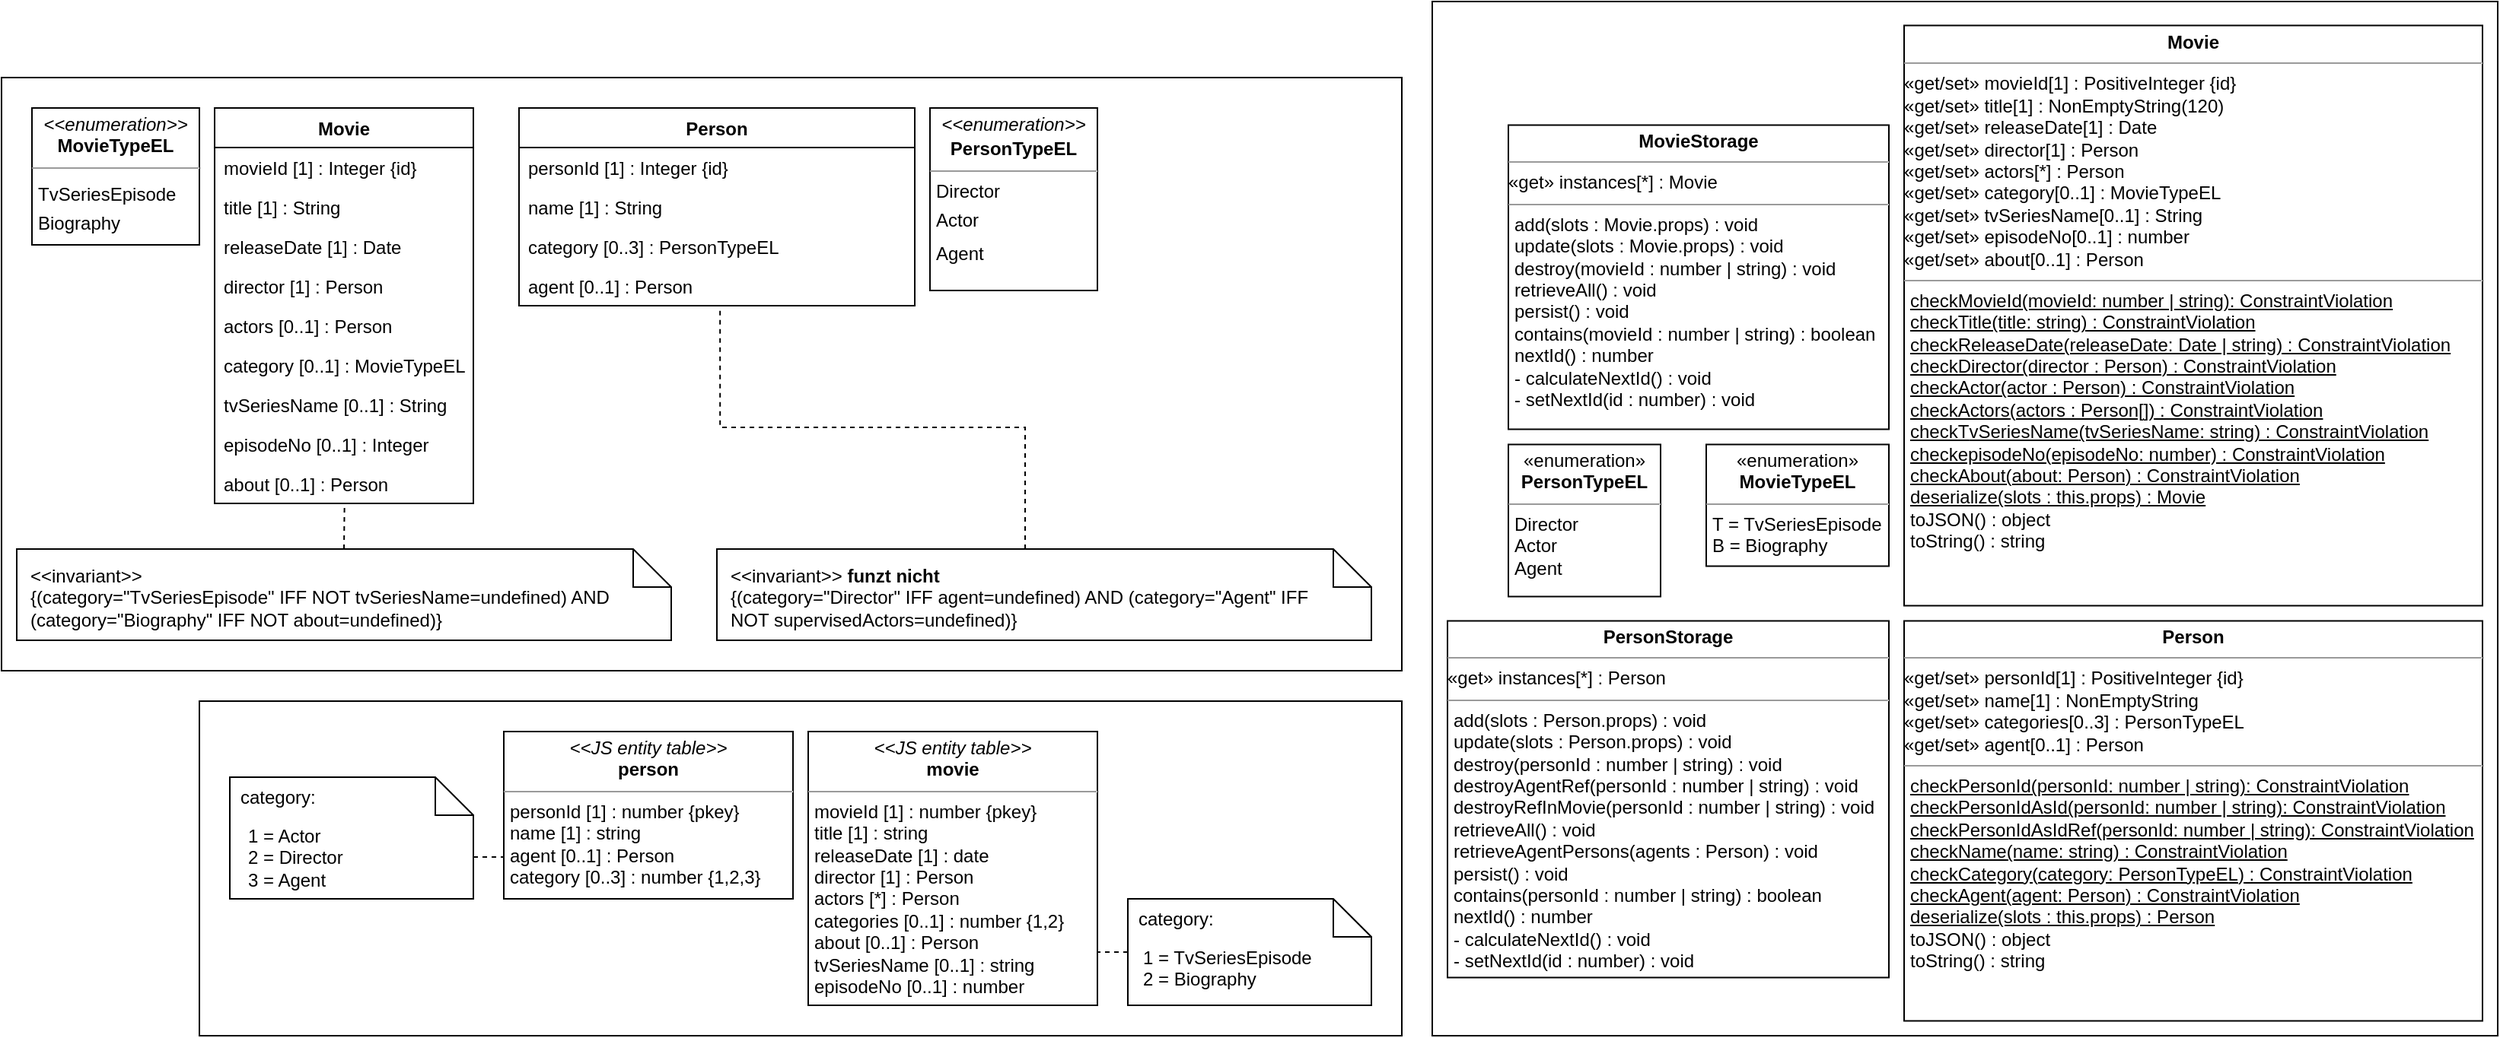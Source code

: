 <mxfile version="14.4.3" type="device"><diagram id="C5RBs43oDa-KdzZeNtuy" name="Page-1"><mxGraphModel dx="1673" dy="967" grid="1" gridSize="10" guides="1" tooltips="1" connect="1" arrows="1" fold="1" page="1" pageScale="1" pageWidth="827" pageHeight="1169" math="0" shadow="0"><root><mxCell id="WIyWlLk6GJQsqaUBKTNV-0"/><mxCell id="WIyWlLk6GJQsqaUBKTNV-1" parent="WIyWlLk6GJQsqaUBKTNV-0"/><mxCell id="AiDLOVxyyyKSVVSem9uU-31" value="" style="rounded=0;whiteSpace=wrap;html=1;" parent="WIyWlLk6GJQsqaUBKTNV-1" vertex="1"><mxGeometry x="210" y="710" width="790" height="220" as="geometry"/></mxCell><mxCell id="AiDLOVxyyyKSVVSem9uU-30" value="" style="rounded=0;whiteSpace=wrap;html=1;" parent="WIyWlLk6GJQsqaUBKTNV-1" vertex="1"><mxGeometry x="1020" y="250" width="700" height="680" as="geometry"/></mxCell><mxCell id="AiDLOVxyyyKSVVSem9uU-29" value="" style="rounded=0;whiteSpace=wrap;html=1;" parent="WIyWlLk6GJQsqaUBKTNV-1" vertex="1"><mxGeometry x="80" y="300" width="920" height="390" as="geometry"/></mxCell><mxCell id="E2yYPZg1wh969ZT313KY-0" value="Movie" style="swimlane;fontStyle=1;childLayout=stackLayout;horizontal=1;startSize=26;fillColor=none;horizontalStack=0;resizeParent=1;resizeParentMax=0;resizeLast=0;collapsible=1;marginBottom=0;" parent="WIyWlLk6GJQsqaUBKTNV-1" vertex="1"><mxGeometry x="220" y="320" width="170" height="260" as="geometry"/></mxCell><mxCell id="E2yYPZg1wh969ZT313KY-1" value="movieId [1] : Integer {id}" style="text;strokeColor=none;fillColor=none;align=left;verticalAlign=top;spacingLeft=4;spacingRight=4;overflow=hidden;rotatable=0;points=[[0,0.5],[1,0.5]];portConstraint=eastwest;" parent="E2yYPZg1wh969ZT313KY-0" vertex="1"><mxGeometry y="26" width="170" height="26" as="geometry"/></mxCell><mxCell id="E2yYPZg1wh969ZT313KY-2" value="title [1] : String" style="text;strokeColor=none;fillColor=none;align=left;verticalAlign=top;spacingLeft=4;spacingRight=4;overflow=hidden;rotatable=0;points=[[0,0.5],[1,0.5]];portConstraint=eastwest;" parent="E2yYPZg1wh969ZT313KY-0" vertex="1"><mxGeometry y="52" width="170" height="26" as="geometry"/></mxCell><mxCell id="E2yYPZg1wh969ZT313KY-3" value="releaseDate [1] : Date" style="text;strokeColor=none;fillColor=none;align=left;verticalAlign=top;spacingLeft=4;spacingRight=4;overflow=hidden;rotatable=0;points=[[0,0.5],[1,0.5]];portConstraint=eastwest;" parent="E2yYPZg1wh969ZT313KY-0" vertex="1"><mxGeometry y="78" width="170" height="26" as="geometry"/></mxCell><mxCell id="E2yYPZg1wh969ZT313KY-18" value="director [1] : Person" style="text;strokeColor=none;fillColor=none;align=left;verticalAlign=top;spacingLeft=4;spacingRight=4;overflow=hidden;rotatable=0;points=[[0,0.5],[1,0.5]];portConstraint=eastwest;" parent="E2yYPZg1wh969ZT313KY-0" vertex="1"><mxGeometry y="104" width="170" height="26" as="geometry"/></mxCell><mxCell id="E2yYPZg1wh969ZT313KY-19" value="actors [0..1] : Person" style="text;strokeColor=none;fillColor=none;align=left;verticalAlign=top;spacingLeft=4;spacingRight=4;overflow=hidden;rotatable=0;points=[[0,0.5],[1,0.5]];portConstraint=eastwest;" parent="E2yYPZg1wh969ZT313KY-0" vertex="1"><mxGeometry y="130" width="170" height="26" as="geometry"/></mxCell><mxCell id="E2yYPZg1wh969ZT313KY-4" value="category [0..1] : MovieTypeEL" style="text;strokeColor=none;fillColor=none;align=left;verticalAlign=top;spacingLeft=4;spacingRight=4;overflow=hidden;rotatable=0;points=[[0,0.5],[1,0.5]];portConstraint=eastwest;" parent="E2yYPZg1wh969ZT313KY-0" vertex="1"><mxGeometry y="156" width="170" height="26" as="geometry"/></mxCell><mxCell id="E2yYPZg1wh969ZT313KY-7" value="tvSeriesName [0..1] : String" style="text;strokeColor=none;fillColor=none;align=left;verticalAlign=top;spacingLeft=4;spacingRight=4;overflow=hidden;rotatable=0;points=[[0,0.5],[1,0.5]];portConstraint=eastwest;" parent="E2yYPZg1wh969ZT313KY-0" vertex="1"><mxGeometry y="182" width="170" height="26" as="geometry"/></mxCell><mxCell id="E2yYPZg1wh969ZT313KY-5" value="episodeNo [0..1] : Integer" style="text;strokeColor=none;fillColor=none;align=left;verticalAlign=top;spacingLeft=4;spacingRight=4;overflow=hidden;rotatable=0;points=[[0,0.5],[1,0.5]];portConstraint=eastwest;" parent="E2yYPZg1wh969ZT313KY-0" vertex="1"><mxGeometry y="208" width="170" height="26" as="geometry"/></mxCell><mxCell id="E2yYPZg1wh969ZT313KY-6" value="about [0..1] : Person" style="text;strokeColor=none;fillColor=none;align=left;verticalAlign=top;spacingLeft=4;spacingRight=4;overflow=hidden;rotatable=0;points=[[0,0.5],[1,0.5]];portConstraint=eastwest;" parent="E2yYPZg1wh969ZT313KY-0" vertex="1"><mxGeometry y="234" width="170" height="26" as="geometry"/></mxCell><mxCell id="E2yYPZg1wh969ZT313KY-15" value="&lt;p style=&quot;margin: 0px ; margin-top: 4px ; text-align: center&quot;&gt;&lt;i&gt;&amp;lt;&amp;lt;enumeration&amp;gt;&amp;gt;&lt;/i&gt;&lt;br&gt;&lt;b&gt;MovieTypeEL&lt;/b&gt;&lt;/p&gt;&lt;hr size=&quot;1&quot;&gt;&lt;p style=&quot;margin: 0px 0px 0px 4px ; line-height: 190%&quot;&gt;TvSeriesEpisode&lt;/p&gt;&lt;p style=&quot;margin: 0px ; margin-left: 4px&quot;&gt;Biography&lt;/p&gt;" style="verticalAlign=top;align=left;overflow=fill;fontSize=12;fontFamily=Helvetica;html=1;" parent="WIyWlLk6GJQsqaUBKTNV-1" vertex="1"><mxGeometry x="100" y="320" width="110" height="90" as="geometry"/></mxCell><mxCell id="E2yYPZg1wh969ZT313KY-17" style="edgeStyle=orthogonalEdgeStyle;rounded=0;orthogonalLoop=1;jettySize=auto;html=1;exitX=0.5;exitY=0;exitDx=0;exitDy=0;exitPerimeter=0;entryX=0.502;entryY=1.026;entryDx=0;entryDy=0;entryPerimeter=0;dashed=1;endArrow=none;endFill=0;" parent="WIyWlLk6GJQsqaUBKTNV-1" source="E2yYPZg1wh969ZT313KY-16" target="E2yYPZg1wh969ZT313KY-6" edge="1"><mxGeometry relative="1" as="geometry"/></mxCell><mxCell id="E2yYPZg1wh969ZT313KY-16" value="&amp;lt;&amp;lt;invariant&amp;gt;&amp;gt;&lt;br&gt;{(category=&quot;TvSeriesEpisode&quot; IFF NOT tvSeriesName=undefined) AND (category=&quot;Biography&quot; IFF NOT about=undefined)}" style="shape=note2;boundedLbl=1;whiteSpace=wrap;html=1;size=25;verticalAlign=top;align=left;spacingLeft=7;spacingTop=-21;" parent="WIyWlLk6GJQsqaUBKTNV-1" vertex="1"><mxGeometry x="90" y="610" width="430" height="60" as="geometry"/></mxCell><mxCell id="E2yYPZg1wh969ZT313KY-25" value="Person" style="swimlane;fontStyle=1;childLayout=stackLayout;horizontal=1;startSize=26;fillColor=none;horizontalStack=0;resizeParent=1;resizeParentMax=0;resizeLast=0;collapsible=1;marginBottom=0;align=center;" parent="WIyWlLk6GJQsqaUBKTNV-1" vertex="1"><mxGeometry x="420" y="320" width="260" height="130" as="geometry"/></mxCell><mxCell id="E2yYPZg1wh969ZT313KY-26" value="personId [1] : Integer {id}" style="text;strokeColor=none;fillColor=none;align=left;verticalAlign=top;spacingLeft=4;spacingRight=4;overflow=hidden;rotatable=0;points=[[0,0.5],[1,0.5]];portConstraint=eastwest;" parent="E2yYPZg1wh969ZT313KY-25" vertex="1"><mxGeometry y="26" width="260" height="26" as="geometry"/></mxCell><mxCell id="E2yYPZg1wh969ZT313KY-27" value="name [1] : String" style="text;strokeColor=none;fillColor=none;align=left;verticalAlign=top;spacingLeft=4;spacingRight=4;overflow=hidden;rotatable=0;points=[[0,0.5],[1,0.5]];portConstraint=eastwest;" parent="E2yYPZg1wh969ZT313KY-25" vertex="1"><mxGeometry y="52" width="260" height="26" as="geometry"/></mxCell><mxCell id="E2yYPZg1wh969ZT313KY-29" value="category [0..3] : PersonTypeEL" style="text;strokeColor=none;fillColor=none;align=left;verticalAlign=top;spacingLeft=4;spacingRight=4;overflow=hidden;rotatable=0;points=[[0,0.5],[1,0.5]];portConstraint=eastwest;" parent="E2yYPZg1wh969ZT313KY-25" vertex="1"><mxGeometry y="78" width="260" height="26" as="geometry"/></mxCell><mxCell id="E2yYPZg1wh969ZT313KY-31" value="agent [0..1] : Person" style="text;strokeColor=none;fillColor=none;align=left;verticalAlign=top;spacingLeft=4;spacingRight=4;overflow=hidden;rotatable=0;points=[[0,0.5],[1,0.5]];portConstraint=eastwest;" parent="E2yYPZg1wh969ZT313KY-25" vertex="1"><mxGeometry y="104" width="260" height="26" as="geometry"/></mxCell><mxCell id="E2yYPZg1wh969ZT313KY-30" value="&lt;p style=&quot;margin: 4px 0px 0px ; text-align: center ; line-height: 130%&quot;&gt;&lt;i&gt;&amp;lt;&amp;lt;enumeration&amp;gt;&amp;gt;&lt;/i&gt;&lt;br&gt;&lt;b&gt;PersonTypeEL&lt;/b&gt;&lt;/p&gt;&lt;hr size=&quot;1&quot;&gt;&lt;p style=&quot;margin: 0px 0px 0px 4px ; line-height: 120%&quot;&gt;Director&lt;/p&gt;&lt;p style=&quot;margin: 0px 0px 0px 4px ; line-height: 190%&quot;&gt;&lt;span style=&quot;line-height: 60%&quot;&gt;Actor&lt;/span&gt;&lt;/p&gt;&lt;p style=&quot;margin: 0px 0px 0px 4px ; line-height: 190%&quot;&gt;&lt;span style=&quot;line-height: 60%&quot;&gt;Agent&lt;/span&gt;&lt;/p&gt;" style="verticalAlign=top;align=left;overflow=fill;fontSize=12;fontFamily=Helvetica;html=1;" parent="WIyWlLk6GJQsqaUBKTNV-1" vertex="1"><mxGeometry x="690" y="320" width="110" height="120" as="geometry"/></mxCell><mxCell id="E2yYPZg1wh969ZT313KY-37" style="edgeStyle=orthogonalEdgeStyle;rounded=0;orthogonalLoop=1;jettySize=auto;html=1;exitX=0;exitY=0;exitDx=202.5;exitDy=0;exitPerimeter=0;entryX=0.508;entryY=0.996;entryDx=0;entryDy=0;dashed=1;endArrow=none;endFill=0;entryPerimeter=0;" parent="WIyWlLk6GJQsqaUBKTNV-1" source="E2yYPZg1wh969ZT313KY-36" target="E2yYPZg1wh969ZT313KY-31" edge="1"><mxGeometry relative="1" as="geometry"><mxPoint x="680.0" y="463.0" as="targetPoint"/></mxGeometry></mxCell><mxCell id="E2yYPZg1wh969ZT313KY-36" value="&amp;lt;&amp;lt;invariant&amp;gt;&amp;gt; &lt;b&gt;funzt nicht&lt;/b&gt;&lt;br&gt;{(category=&quot;Director&quot; IFF agent=undefined) AND (category=&quot;Agent&quot; IFF &lt;br&gt;NOT supervisedActors=undefined)}" style="shape=note2;boundedLbl=1;whiteSpace=wrap;html=1;size=25;verticalAlign=top;align=left;spacingLeft=7;spacingTop=-21;" parent="WIyWlLk6GJQsqaUBKTNV-1" vertex="1"><mxGeometry x="550" y="610" width="430" height="60" as="geometry"/></mxCell><mxCell id="AiDLOVxyyyKSVVSem9uU-12" value="&lt;p style=&quot;margin: 0px ; margin-top: 4px ; text-align: center&quot;&gt;&lt;i&gt;&amp;lt;&amp;lt;JS entity table&amp;gt;&amp;gt;&lt;/i&gt;&lt;br&gt;&lt;b&gt;movie&lt;/b&gt;&lt;/p&gt;&lt;hr size=&quot;1&quot;&gt;&lt;p style=&quot;margin: 0px ; margin-left: 4px&quot;&gt;movieId [1] : number {pkey}&lt;/p&gt;&lt;p style=&quot;margin: 0px ; margin-left: 4px&quot;&gt;title [1] : string&lt;/p&gt;&lt;p style=&quot;margin: 0px ; margin-left: 4px&quot;&gt;releaseDate [1] : date&lt;/p&gt;&lt;p style=&quot;margin: 0px ; margin-left: 4px&quot;&gt;director [1] : Person&lt;/p&gt;&lt;p style=&quot;margin: 0px ; margin-left: 4px&quot;&gt;actors [*] : Person&lt;/p&gt;&lt;p style=&quot;margin: 0px ; margin-left: 4px&quot;&gt;categories [0..1] : number {1,2}&lt;/p&gt;&lt;p style=&quot;margin: 0px ; margin-left: 4px&quot;&gt;about [0..1] : Person&lt;/p&gt;&lt;p style=&quot;margin: 0px ; margin-left: 4px&quot;&gt;tvSeriesName [0..1] : string&lt;/p&gt;&lt;p style=&quot;margin: 0px ; margin-left: 4px&quot;&gt;episodeNo [0..1] : number&lt;/p&gt;" style="verticalAlign=top;align=left;overflow=fill;fontSize=12;fontFamily=Helvetica;html=1;" parent="WIyWlLk6GJQsqaUBKTNV-1" vertex="1"><mxGeometry x="610" y="730" width="190" height="180" as="geometry"/></mxCell><mxCell id="AiDLOVxyyyKSVVSem9uU-15" style="edgeStyle=orthogonalEdgeStyle;rounded=0;orthogonalLoop=1;jettySize=auto;html=1;exitX=0;exitY=0.5;exitDx=0;exitDy=0;exitPerimeter=0;entryX=1;entryY=0.75;entryDx=0;entryDy=0;dashed=1;endArrow=none;endFill=0;" parent="WIyWlLk6GJQsqaUBKTNV-1" source="AiDLOVxyyyKSVVSem9uU-13" target="AiDLOVxyyyKSVVSem9uU-12" edge="1"><mxGeometry relative="1" as="geometry"/></mxCell><mxCell id="AiDLOVxyyyKSVVSem9uU-13" value="1 = TvSeriesEpisode&lt;br&gt;2 = Biography" style="shape=note2;boundedLbl=1;whiteSpace=wrap;html=1;size=25;verticalAlign=top;align=left;spacingLeft=8;" parent="WIyWlLk6GJQsqaUBKTNV-1" vertex="1"><mxGeometry x="820" y="840" width="160" height="70" as="geometry"/></mxCell><mxCell id="AiDLOVxyyyKSVVSem9uU-14" value="category:" style="resizeWidth=1;part=1;strokeColor=none;fillColor=none;align=left;spacingLeft=5;" parent="AiDLOVxyyyKSVVSem9uU-13" vertex="1"><mxGeometry width="160" height="25" relative="1" as="geometry"/></mxCell><mxCell id="AiDLOVxyyyKSVVSem9uU-17" value="&lt;p style=&quot;margin: 0px ; margin-top: 4px ; text-align: center&quot;&gt;&lt;b&gt;MovieStorage&lt;/b&gt;&lt;/p&gt;&lt;hr size=&quot;1&quot;&gt;&lt;p style=&quot;margin: 0px ; margin-left: 4px&quot;&gt;&lt;/p&gt;&lt;span style=&quot;text-align: center&quot;&gt;«get» instances[*] : Movie&lt;/span&gt;&lt;span style=&quot;text-align: center&quot;&gt;&lt;br&gt;&lt;/span&gt;&lt;hr size=&quot;1&quot;&gt;&lt;p style=&quot;margin: 0px ; margin-left: 4px&quot;&gt;add(slots : Movie.props) : void&lt;/p&gt;&lt;p style=&quot;margin: 0px ; margin-left: 4px&quot;&gt;update(slots : Movie.props) : void&lt;/p&gt;&lt;p style=&quot;margin: 0px ; margin-left: 4px&quot;&gt;destroy(movieId : number | string) : void&lt;/p&gt;&lt;p style=&quot;margin: 0px ; margin-left: 4px&quot;&gt;retrieveAll() : void&lt;/p&gt;&lt;p style=&quot;margin: 0px ; margin-left: 4px&quot;&gt;persist() : void&lt;/p&gt;&lt;p style=&quot;margin: 0px ; margin-left: 4px&quot;&gt;contains(movieId : number | string) : boolean&lt;/p&gt;&lt;p style=&quot;margin: 0px ; margin-left: 4px&quot;&gt;nextId() : number&lt;/p&gt;&lt;p style=&quot;margin: 0px ; margin-left: 4px&quot;&gt;- calculateNextId() : void&lt;/p&gt;&lt;p style=&quot;margin: 0px ; margin-left: 4px&quot;&gt;- setNextId(id : number) : void&lt;/p&gt;" style="verticalAlign=top;align=left;overflow=fill;fontSize=12;fontFamily=Helvetica;html=1;" parent="WIyWlLk6GJQsqaUBKTNV-1" vertex="1"><mxGeometry x="1070" y="331.25" width="250" height="200" as="geometry"/></mxCell><mxCell id="AiDLOVxyyyKSVVSem9uU-27" value="&lt;p style=&quot;margin: 0px ; margin-top: 4px ; text-align: center&quot;&gt;«enumeration»&lt;br&gt;&lt;b&gt;MovieTypeEL&lt;/b&gt;&lt;/p&gt;&lt;hr size=&quot;1&quot;&gt;&lt;p style=&quot;margin: 0px ; margin-left: 4px&quot;&gt;T = TvSeriesEpisode&lt;/p&gt;&lt;p style=&quot;margin: 0px ; margin-left: 4px&quot;&gt;B = Biography&lt;/p&gt;" style="verticalAlign=top;align=left;overflow=fill;fontSize=12;fontFamily=Helvetica;html=1;" parent="WIyWlLk6GJQsqaUBKTNV-1" vertex="1"><mxGeometry x="1200" y="541.25" width="120" height="80" as="geometry"/></mxCell><mxCell id="AiDLOVxyyyKSVVSem9uU-28" value="&lt;p style=&quot;margin: 0px ; margin-top: 4px ; text-align: center&quot;&gt;«enumeration»&lt;br&gt;&lt;b&gt;PersonTypeEL&lt;/b&gt;&lt;/p&gt;&lt;hr size=&quot;1&quot;&gt;&lt;p style=&quot;margin: 0px ; margin-left: 4px&quot;&gt;Director&lt;/p&gt;&lt;p style=&quot;margin: 0px ; margin-left: 4px&quot;&gt;Actor&lt;/p&gt;&lt;p style=&quot;margin: 0px ; margin-left: 4px&quot;&gt;Agent&lt;/p&gt;" style="verticalAlign=top;align=left;overflow=fill;fontSize=12;fontFamily=Helvetica;html=1;" parent="WIyWlLk6GJQsqaUBKTNV-1" vertex="1"><mxGeometry x="1070" y="541.25" width="100" height="100" as="geometry"/></mxCell><mxCell id="dE9CuLS5bQ9Xyj6-tL4y-0" value="&lt;p style=&quot;margin: 0px ; margin-top: 4px ; text-align: center&quot;&gt;&lt;i&gt;&amp;lt;&amp;lt;JS entity table&amp;gt;&amp;gt;&lt;/i&gt;&lt;br&gt;&lt;b&gt;person&lt;/b&gt;&lt;/p&gt;&lt;hr size=&quot;1&quot;&gt;&lt;p style=&quot;margin: 0px ; margin-left: 4px&quot;&gt;personId [1] : number {pkey}&lt;/p&gt;&lt;p style=&quot;margin: 0px ; margin-left: 4px&quot;&gt;name [1] : string&lt;/p&gt;&lt;p style=&quot;margin: 0px ; margin-left: 4px&quot;&gt;agent [0..1] : Person&lt;/p&gt;&lt;p style=&quot;margin: 0px ; margin-left: 4px&quot;&gt;category [0..3] : number {1,2,3}&lt;/p&gt;&lt;p style=&quot;margin: 0px ; margin-left: 4px&quot;&gt;&lt;br&gt;&lt;/p&gt;" style="verticalAlign=top;align=left;overflow=fill;fontSize=12;fontFamily=Helvetica;html=1;" parent="WIyWlLk6GJQsqaUBKTNV-1" vertex="1"><mxGeometry x="410" y="730" width="190" height="110" as="geometry"/></mxCell><mxCell id="dE9CuLS5bQ9Xyj6-tL4y-4" style="edgeStyle=orthogonalEdgeStyle;rounded=0;orthogonalLoop=1;jettySize=auto;html=1;exitX=0;exitY=0;exitDx=160;exitDy=52.5;exitPerimeter=0;entryX=0;entryY=0.75;entryDx=0;entryDy=0;dashed=1;endArrow=none;endFill=0;" parent="WIyWlLk6GJQsqaUBKTNV-1" source="dE9CuLS5bQ9Xyj6-tL4y-2" target="dE9CuLS5bQ9Xyj6-tL4y-0" edge="1"><mxGeometry relative="1" as="geometry"/></mxCell><mxCell id="dE9CuLS5bQ9Xyj6-tL4y-2" value="1 = Actor&lt;br&gt;2 = Director&lt;br&gt;3 = Agent" style="shape=note2;boundedLbl=1;whiteSpace=wrap;html=1;size=25;verticalAlign=top;align=left;spacingLeft=10;" parent="WIyWlLk6GJQsqaUBKTNV-1" vertex="1"><mxGeometry x="230" y="760" width="160" height="80" as="geometry"/></mxCell><mxCell id="dE9CuLS5bQ9Xyj6-tL4y-3" value="category:" style="resizeWidth=1;part=1;strokeColor=none;fillColor=none;align=left;spacingLeft=5;" parent="dE9CuLS5bQ9Xyj6-tL4y-2" vertex="1"><mxGeometry width="160" height="25" relative="1" as="geometry"/></mxCell><mxCell id="YfZg4eEFygi1ZhJbzf4j-0" value="&lt;p style=&quot;margin: 0px ; margin-top: 4px ; text-align: center&quot;&gt;&lt;b&gt;PersonStorage&lt;/b&gt;&lt;/p&gt;&lt;hr size=&quot;1&quot;&gt;&lt;p style=&quot;margin: 0px ; margin-left: 4px&quot;&gt;&lt;/p&gt;&lt;span style=&quot;text-align: center&quot;&gt;«get» instances[*] : Person&lt;/span&gt;&lt;span style=&quot;text-align: center&quot;&gt;&lt;br&gt;&lt;/span&gt;&lt;hr size=&quot;1&quot;&gt;&lt;p style=&quot;margin: 0px ; margin-left: 4px&quot;&gt;add(slots : Person.props) : void&lt;/p&gt;&lt;p style=&quot;margin: 0px ; margin-left: 4px&quot;&gt;update(slots : Person.props) : void&lt;/p&gt;&lt;p style=&quot;margin: 0px ; margin-left: 4px&quot;&gt;destroy(personId : number | string) : void&lt;/p&gt;&lt;p style=&quot;margin: 0px ; margin-left: 4px&quot;&gt;destroyAgentRef(personId : number | string) : void&lt;/p&gt;&lt;p style=&quot;margin: 0px ; margin-left: 4px&quot;&gt;destroyRefInMovie(personId : number | string) : void&lt;/p&gt;&lt;p style=&quot;margin: 0px ; margin-left: 4px&quot;&gt;retrieveAll() : void&lt;/p&gt;&lt;p style=&quot;margin: 0px ; margin-left: 4px&quot;&gt;retrieveAgentPersons(agents : Person) : void&lt;/p&gt;&lt;p style=&quot;margin: 0px ; margin-left: 4px&quot;&gt;persist() : void&lt;/p&gt;&lt;p style=&quot;margin: 0px ; margin-left: 4px&quot;&gt;contains(personId : number | string) : boolean&lt;/p&gt;&lt;p style=&quot;margin: 0px ; margin-left: 4px&quot;&gt;nextId() : number&lt;/p&gt;&lt;p style=&quot;margin: 0px ; margin-left: 4px&quot;&gt;- calculateNextId() : void&lt;/p&gt;&lt;p style=&quot;margin: 0px ; margin-left: 4px&quot;&gt;- setNextId(id : number) : void&lt;/p&gt;" style="verticalAlign=top;align=left;overflow=fill;fontSize=12;fontFamily=Helvetica;html=1;" vertex="1" parent="WIyWlLk6GJQsqaUBKTNV-1"><mxGeometry x="1030" y="657.25" width="290" height="234.5" as="geometry"/></mxCell><mxCell id="YfZg4eEFygi1ZhJbzf4j-1" value="&lt;p style=&quot;margin: 0px ; margin-top: 4px ; text-align: center&quot;&gt;&lt;b&gt;Person&lt;/b&gt;&lt;/p&gt;&lt;hr size=&quot;1&quot;&gt;&lt;p style=&quot;margin: 0px ; margin-left: 4px&quot;&gt;&lt;/p&gt;&lt;span style=&quot;text-align: center&quot;&gt;«get/set» person&lt;/span&gt;&lt;span&gt;Id[1] : PositiveInteger {id}&lt;br&gt;&lt;/span&gt;&lt;span style=&quot;text-align: center&quot;&gt;«&lt;/span&gt;&lt;span style=&quot;text-align: center&quot;&gt;get/set»&amp;nbsp;&lt;/span&gt;&lt;span&gt;name[1] : NonEmptyString&lt;/span&gt;&lt;span style=&quot;text-align: center&quot;&gt;&lt;br&gt;&lt;/span&gt;&lt;span style=&quot;text-align: center&quot;&gt;«&lt;/span&gt;&lt;span style=&quot;text-align: center&quot;&gt;get/set» categories[0..3] : PersonTypeEL&lt;br&gt;&lt;/span&gt;&lt;span style=&quot;text-align: center&quot;&gt;«get/set» agent[0..1] : Person&lt;/span&gt;&lt;span style=&quot;text-align: center&quot;&gt;&lt;br&gt;&lt;/span&gt;&lt;hr size=&quot;1&quot;&gt;&lt;p style=&quot;margin: 0px ; margin-left: 4px&quot;&gt;&lt;u&gt;checkPersonId(personId: number | string): ConstraintViolation&lt;/u&gt;&lt;/p&gt;&lt;p style=&quot;margin: 0px ; margin-left: 4px&quot;&gt;&lt;u&gt;checkPersonIdAsId(personId: number | string): ConstraintViolation&lt;/u&gt;&lt;u&gt;&lt;br&gt;&lt;/u&gt;&lt;/p&gt;&lt;p style=&quot;margin: 0px ; margin-left: 4px&quot;&gt;&lt;u&gt;checkPersonIdAsIdRef(personId: number | string): ConstraintViolation&lt;/u&gt;&lt;u&gt;&lt;br&gt;&lt;/u&gt;&lt;/p&gt;&lt;p style=&quot;margin: 0px ; margin-left: 4px&quot;&gt;&lt;u&gt;checkName(name: string) : ConstraintViolation&lt;/u&gt;&lt;/p&gt;&lt;p style=&quot;margin: 0px ; margin-left: 4px&quot;&gt;&lt;u&gt;checkCategory(category: PersonTypeEL) : ConstraintViolation&lt;/u&gt;&lt;u&gt;&lt;br&gt;&lt;/u&gt;&lt;/p&gt;&lt;p style=&quot;margin: 0px ; margin-left: 4px&quot;&gt;&lt;u&gt;checkAgent(agent: Person) : ConstraintViolation&lt;/u&gt;&lt;u&gt;&lt;br&gt;&lt;/u&gt;&lt;/p&gt;&lt;p style=&quot;margin: 0px ; margin-left: 4px&quot;&gt;&lt;u&gt;deserialize(slots : this.props) : Person&lt;/u&gt;&lt;/p&gt;&lt;p style=&quot;margin: 0px ; margin-left: 4px&quot;&gt;toJSON() : object&lt;/p&gt;&lt;p style=&quot;margin: 0px ; margin-left: 4px&quot;&gt;toString() : string&lt;/p&gt;" style="verticalAlign=top;align=left;overflow=fill;fontSize=12;fontFamily=Helvetica;html=1;" vertex="1" parent="WIyWlLk6GJQsqaUBKTNV-1"><mxGeometry x="1330" y="657.25" width="380" height="263" as="geometry"/></mxCell><mxCell id="YfZg4eEFygi1ZhJbzf4j-2" value="&lt;p style=&quot;margin: 0px ; margin-top: 4px ; text-align: center&quot;&gt;&lt;b&gt;Movie&lt;/b&gt;&lt;/p&gt;&lt;hr size=&quot;1&quot;&gt;&lt;p style=&quot;margin: 0px ; margin-left: 4px&quot;&gt;&lt;/p&gt;&lt;span style=&quot;text-align: center&quot;&gt;«get/set» m&lt;/span&gt;&lt;span&gt;ovieId[1] : PositiveInteger {id}&lt;br&gt;&lt;/span&gt;&lt;span style=&quot;text-align: center&quot;&gt;«&lt;/span&gt;&lt;span style=&quot;text-align: center&quot;&gt;get/set»&amp;nbsp;&lt;/span&gt;&lt;span&gt;title[1] : NonEmptyString(120)&lt;/span&gt;&lt;span style=&quot;text-align: center&quot;&gt;&lt;br&gt;&lt;/span&gt;&lt;span style=&quot;text-align: center&quot;&gt;«&lt;/span&gt;&lt;span style=&quot;text-align: center&quot;&gt;get/set»&amp;nbsp;&lt;/span&gt;&lt;span&gt;releaseDate[1] : Date&lt;/span&gt;&lt;span style=&quot;text-align: center&quot;&gt;&lt;br&gt;&lt;/span&gt;&lt;span style=&quot;text-align: center&quot;&gt;«&lt;/span&gt;&lt;span style=&quot;text-align: center&quot;&gt;get/set»&amp;nbsp;&lt;/span&gt;&lt;span&gt;director[1] : Person&lt;/span&gt;&lt;span style=&quot;text-align: center&quot;&gt;&lt;br&gt;&lt;/span&gt;&lt;span style=&quot;text-align: center&quot;&gt;«&lt;/span&gt;&lt;span style=&quot;text-align: center&quot;&gt;get/set»&amp;nbsp;&lt;/span&gt;&lt;span&gt;actors[*] : Person&lt;br&gt;&lt;/span&gt;&lt;span style=&quot;text-align: center&quot;&gt;«&lt;/span&gt;&lt;span style=&quot;text-align: center&quot;&gt;get/set» category[0..1] : MovieTypeEL&lt;/span&gt;&lt;span style=&quot;text-align: center&quot;&gt;&lt;br&gt;&lt;/span&gt;&lt;span style=&quot;text-align: center&quot;&gt;«&lt;/span&gt;&lt;span style=&quot;text-align: center&quot;&gt;get/set» tvSeriesName[0..1] : String&lt;br&gt;&lt;/span&gt;&lt;span style=&quot;text-align: center&quot;&gt;«&lt;/span&gt;&lt;span style=&quot;text-align: center&quot;&gt;get/set» episodeNo[0..1] : number&lt;br&gt;&lt;/span&gt;&lt;span style=&quot;text-align: center&quot;&gt;«&lt;/span&gt;&lt;span style=&quot;text-align: center&quot;&gt;get/set» about[0..1] : Person&lt;/span&gt;&lt;span style=&quot;text-align: center&quot;&gt;&lt;br&gt;&lt;/span&gt;&lt;hr size=&quot;1&quot;&gt;&lt;p style=&quot;margin: 0px ; margin-left: 4px&quot;&gt;&lt;u&gt;checkMovieId(movieId: number | string): ConstraintViolation&lt;/u&gt;&lt;/p&gt;&lt;p style=&quot;margin: 0px ; margin-left: 4px&quot;&gt;&lt;u&gt;checkTitle(title: string) : ConstraintViolation&lt;/u&gt;&lt;/p&gt;&lt;p style=&quot;margin: 0px ; margin-left: 4px&quot;&gt;&lt;u&gt;checkReleaseDate(releaseDate: Date | string) : ConstraintViolation&lt;/u&gt;&lt;/p&gt;&lt;p style=&quot;margin: 0px ; margin-left: 4px&quot;&gt;&lt;u&gt;checkDirector(director : Person) : ConstraintViolation&lt;/u&gt;&lt;/p&gt;&lt;p style=&quot;margin: 0px ; margin-left: 4px&quot;&gt;&lt;u&gt;checkActor(actor : Person) : ConstraintViolation&lt;/u&gt;&lt;/p&gt;&lt;p style=&quot;margin: 0px ; margin-left: 4px&quot;&gt;&lt;u&gt;checkActors(actors : Person[]) : ConstraintViolation&lt;/u&gt;&lt;/p&gt;&lt;p style=&quot;margin: 0px 0px 0px 4px&quot;&gt;&lt;u&gt;checkT&lt;/u&gt;&lt;span style=&quot;text-align: center&quot;&gt;&lt;u&gt;vSeriesName&lt;/u&gt;&lt;/span&gt;&lt;u&gt;(tvSeriesName: string) : ConstraintViolation&lt;/u&gt;&lt;br&gt;&lt;/p&gt;&lt;p style=&quot;margin: 0px 0px 0px 4px&quot;&gt;&lt;u&gt;checkepisodeNo(episodeNo: number) : ConstraintViolation&lt;/u&gt;&lt;/p&gt;&lt;p style=&quot;margin: 0px 0px 0px 4px&quot;&gt;&lt;u&gt;checkAbout(about: Person) : ConstraintViolation&lt;/u&gt;&lt;/p&gt;&lt;p style=&quot;margin: 0px ; margin-left: 4px&quot;&gt;&lt;u&gt;deserialize(slots : this.props) : Movie&lt;/u&gt;&lt;/p&gt;&lt;p style=&quot;margin: 0px ; margin-left: 4px&quot;&gt;toJSON() : object&lt;/p&gt;&lt;p style=&quot;margin: 0px ; margin-left: 4px&quot;&gt;toString() : string&lt;/p&gt;" style="verticalAlign=top;align=left;overflow=fill;fontSize=12;fontFamily=Helvetica;html=1;" vertex="1" parent="WIyWlLk6GJQsqaUBKTNV-1"><mxGeometry x="1330" y="265.75" width="380" height="381.5" as="geometry"/></mxCell></root></mxGraphModel></diagram></mxfile>